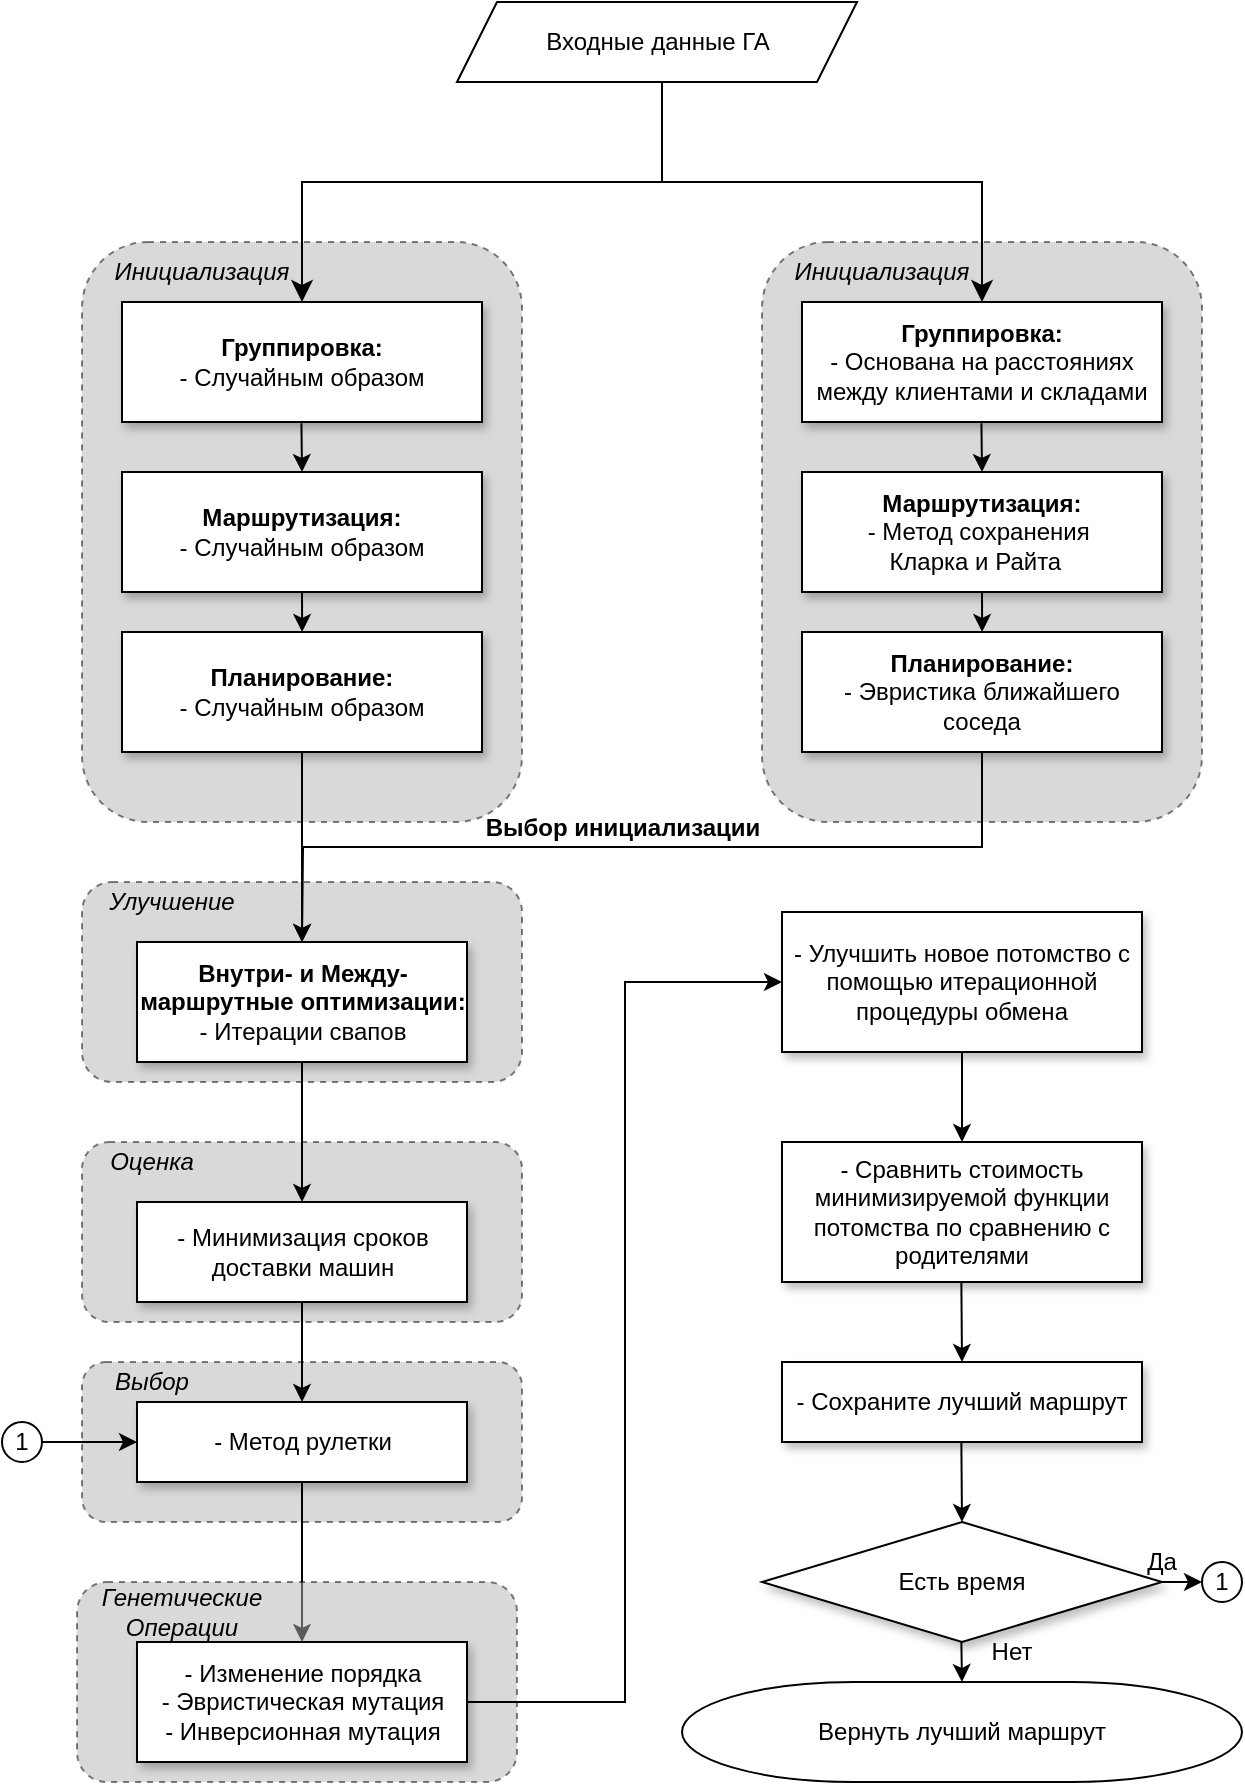 <mxfile version="26.1.2">
  <diagram name="Страница — 1" id="3fvX_lJtvnCabf4f2G2D">
    <mxGraphModel dx="779" dy="512" grid="1" gridSize="10" guides="1" tooltips="1" connect="1" arrows="1" fold="1" page="1" pageScale="1" pageWidth="1100" pageHeight="850" math="0" shadow="0">
      <root>
        <mxCell id="0" />
        <mxCell id="1" parent="0" />
        <mxCell id="PLJpYmD_nWuvWK7xJkEg-11" value="" style="rounded=1;whiteSpace=wrap;html=1;dashed=1;opacity=50;fillColor=#B3B3B3;glass=0;shadow=0;labelBackgroundColor=none;" vertex="1" parent="1">
          <mxGeometry x="210" y="170" width="220" height="290" as="geometry" />
        </mxCell>
        <mxCell id="PLJpYmD_nWuvWK7xJkEg-1" value="Входные данные ГА" style="shape=parallelogram;perimeter=parallelogramPerimeter;whiteSpace=wrap;html=1;fixedSize=1;" vertex="1" parent="1">
          <mxGeometry x="397.5" y="50" width="200" height="40" as="geometry" />
        </mxCell>
        <mxCell id="PLJpYmD_nWuvWK7xJkEg-5" value="&lt;b&gt;Группировка:&lt;/b&gt;&lt;br&gt;- Случайным образом" style="rounded=0;whiteSpace=wrap;html=1;shadow=1;glass=0;" vertex="1" parent="1">
          <mxGeometry x="230" y="200" width="180" height="60" as="geometry" />
        </mxCell>
        <mxCell id="PLJpYmD_nWuvWK7xJkEg-14" value="&lt;b&gt;Маршрутизация:&lt;/b&gt;&lt;br&gt;- Случайным образом" style="rounded=0;whiteSpace=wrap;html=1;shadow=1;glass=0;" vertex="1" parent="1">
          <mxGeometry x="230" y="285" width="180" height="60" as="geometry" />
        </mxCell>
        <mxCell id="PLJpYmD_nWuvWK7xJkEg-15" value="&lt;b&gt;Планирование:&lt;/b&gt;&lt;br&gt;- Случайным образом" style="rounded=0;whiteSpace=wrap;html=1;shadow=1;glass=0;" vertex="1" parent="1">
          <mxGeometry x="230" y="365" width="180" height="60" as="geometry" />
        </mxCell>
        <mxCell id="PLJpYmD_nWuvWK7xJkEg-17" value="" style="endArrow=classic;html=1;rounded=0;entryX=0.5;entryY=0;entryDx=0;entryDy=0;" edge="1" parent="1" target="PLJpYmD_nWuvWK7xJkEg-14">
          <mxGeometry width="50" height="50" relative="1" as="geometry">
            <mxPoint x="319.72" y="260.6" as="sourcePoint" />
            <mxPoint x="320" y="280" as="targetPoint" />
          </mxGeometry>
        </mxCell>
        <mxCell id="PLJpYmD_nWuvWK7xJkEg-18" value="" style="endArrow=classic;html=1;rounded=0;entryX=0.5;entryY=0;entryDx=0;entryDy=0;exitX=0.5;exitY=1;exitDx=0;exitDy=0;" edge="1" parent="1" source="PLJpYmD_nWuvWK7xJkEg-14">
          <mxGeometry width="50" height="50" relative="1" as="geometry">
            <mxPoint x="320" y="350" as="sourcePoint" />
            <mxPoint x="320.07" y="365" as="targetPoint" />
          </mxGeometry>
        </mxCell>
        <mxCell id="PLJpYmD_nWuvWK7xJkEg-19" value="" style="edgeStyle=orthogonalEdgeStyle;endArrow=classic;html=1;rounded=0;endSize=8;startSize=8;entryX=0.5;entryY=0;entryDx=0;entryDy=0;" edge="1" parent="1" target="PLJpYmD_nWuvWK7xJkEg-5">
          <mxGeometry width="50" height="50" relative="1" as="geometry">
            <mxPoint x="500" y="91" as="sourcePoint" />
            <mxPoint x="330" y="150" as="targetPoint" />
            <Array as="points">
              <mxPoint x="500" y="140" />
              <mxPoint x="320" y="140" />
            </Array>
          </mxGeometry>
        </mxCell>
        <mxCell id="PLJpYmD_nWuvWK7xJkEg-20" value="" style="rounded=1;whiteSpace=wrap;html=1;dashed=1;opacity=50;fillColor=#B3B3B3;glass=0;shadow=0;labelBackgroundColor=none;" vertex="1" parent="1">
          <mxGeometry x="550" y="170" width="220" height="290" as="geometry" />
        </mxCell>
        <mxCell id="PLJpYmD_nWuvWK7xJkEg-21" value="&lt;b&gt;Группировка:&lt;/b&gt;&lt;br&gt;- Основана на расстояниях между клиентами и складами" style="rounded=0;whiteSpace=wrap;html=1;shadow=1;glass=0;" vertex="1" parent="1">
          <mxGeometry x="570" y="200" width="180" height="60" as="geometry" />
        </mxCell>
        <mxCell id="PLJpYmD_nWuvWK7xJkEg-22" value="&lt;b&gt;Маршрутизация:&lt;/b&gt;&lt;br&gt;- Метод сохранения&amp;nbsp;&lt;div&gt;Кларка и Райта&amp;nbsp;&amp;nbsp;&lt;/div&gt;" style="rounded=0;whiteSpace=wrap;html=1;shadow=1;glass=0;" vertex="1" parent="1">
          <mxGeometry x="570" y="285" width="180" height="60" as="geometry" />
        </mxCell>
        <mxCell id="PLJpYmD_nWuvWK7xJkEg-23" value="&lt;b&gt;Планирование:&lt;/b&gt;&lt;br&gt;- Эвристика ближайшего соседа" style="rounded=0;whiteSpace=wrap;html=1;shadow=1;glass=0;" vertex="1" parent="1">
          <mxGeometry x="570" y="365" width="180" height="60" as="geometry" />
        </mxCell>
        <mxCell id="PLJpYmD_nWuvWK7xJkEg-24" value="" style="endArrow=classic;html=1;rounded=0;entryX=0.5;entryY=0;entryDx=0;entryDy=0;" edge="1" parent="1" target="PLJpYmD_nWuvWK7xJkEg-22">
          <mxGeometry width="50" height="50" relative="1" as="geometry">
            <mxPoint x="659.72" y="260.6" as="sourcePoint" />
            <mxPoint x="660" y="280" as="targetPoint" />
          </mxGeometry>
        </mxCell>
        <mxCell id="PLJpYmD_nWuvWK7xJkEg-25" value="" style="endArrow=classic;html=1;rounded=0;entryX=0.5;entryY=0;entryDx=0;entryDy=0;exitX=0.5;exitY=1;exitDx=0;exitDy=0;" edge="1" parent="1" source="PLJpYmD_nWuvWK7xJkEg-22">
          <mxGeometry width="50" height="50" relative="1" as="geometry">
            <mxPoint x="660" y="350" as="sourcePoint" />
            <mxPoint x="660.07" y="365" as="targetPoint" />
          </mxGeometry>
        </mxCell>
        <mxCell id="PLJpYmD_nWuvWK7xJkEg-26" value="" style="edgeStyle=orthogonalEdgeStyle;endArrow=classic;html=1;rounded=0;endSize=8;startSize=8;entryX=0.5;entryY=0;entryDx=0;entryDy=0;exitX=0.5;exitY=1;exitDx=0;exitDy=0;" edge="1" parent="1" target="PLJpYmD_nWuvWK7xJkEg-21" source="PLJpYmD_nWuvWK7xJkEg-1">
          <mxGeometry width="50" height="50" relative="1" as="geometry">
            <mxPoint x="500" y="120" as="sourcePoint" />
            <mxPoint x="650" y="179" as="targetPoint" />
            <Array as="points">
              <mxPoint x="500" y="90" />
              <mxPoint x="500" y="140" />
              <mxPoint x="660" y="140" />
            </Array>
          </mxGeometry>
        </mxCell>
        <mxCell id="PLJpYmD_nWuvWK7xJkEg-27" value="" style="rounded=1;whiteSpace=wrap;html=1;dashed=1;opacity=50;fillColor=#B3B3B3;glass=0;shadow=0;labelBackgroundColor=none;" vertex="1" parent="1">
          <mxGeometry x="210" y="490" width="220" height="100" as="geometry" />
        </mxCell>
        <mxCell id="PLJpYmD_nWuvWK7xJkEg-28" value="&lt;b&gt;Внутри- и Между-маршрутные оптимизации:&lt;/b&gt;&lt;div&gt;- Итерации свапов&lt;/div&gt;" style="rounded=0;whiteSpace=wrap;html=1;shadow=1;glass=0;" vertex="1" parent="1">
          <mxGeometry x="237.5" y="520" width="165" height="60" as="geometry" />
        </mxCell>
        <mxCell id="PLJpYmD_nWuvWK7xJkEg-34" value="" style="rounded=1;whiteSpace=wrap;html=1;dashed=1;opacity=50;fillColor=#B3B3B3;glass=0;shadow=0;labelBackgroundColor=none;" vertex="1" parent="1">
          <mxGeometry x="210" y="620" width="220" height="90" as="geometry" />
        </mxCell>
        <mxCell id="PLJpYmD_nWuvWK7xJkEg-35" value="- Минимизация сроков доставки машин" style="rounded=0;whiteSpace=wrap;html=1;shadow=1;glass=0;" vertex="1" parent="1">
          <mxGeometry x="237.5" y="650" width="165" height="50" as="geometry" />
        </mxCell>
        <mxCell id="PLJpYmD_nWuvWK7xJkEg-36" value="" style="rounded=1;whiteSpace=wrap;html=1;dashed=1;opacity=50;fillColor=#B3B3B3;glass=0;shadow=0;labelBackgroundColor=none;" vertex="1" parent="1">
          <mxGeometry x="210" y="730" width="220" height="80" as="geometry" />
        </mxCell>
        <mxCell id="PLJpYmD_nWuvWK7xJkEg-66" style="edgeStyle=orthogonalEdgeStyle;rounded=0;orthogonalLoop=1;jettySize=auto;html=1;exitX=0.5;exitY=1;exitDx=0;exitDy=0;entryX=0.5;entryY=0;entryDx=0;entryDy=0;" edge="1" parent="1" source="PLJpYmD_nWuvWK7xJkEg-37" target="PLJpYmD_nWuvWK7xJkEg-39">
          <mxGeometry relative="1" as="geometry" />
        </mxCell>
        <mxCell id="PLJpYmD_nWuvWK7xJkEg-37" value="-&amp;nbsp;Метод рулетки" style="rounded=0;whiteSpace=wrap;html=1;shadow=1;glass=0;" vertex="1" parent="1">
          <mxGeometry x="237.5" y="750" width="165" height="40" as="geometry" />
        </mxCell>
        <mxCell id="PLJpYmD_nWuvWK7xJkEg-38" value="" style="rounded=1;whiteSpace=wrap;html=1;dashed=1;opacity=50;fillColor=#B3B3B3;glass=0;shadow=0;labelBackgroundColor=none;" vertex="1" parent="1">
          <mxGeometry x="207.5" y="840" width="220" height="100" as="geometry" />
        </mxCell>
        <mxCell id="PLJpYmD_nWuvWK7xJkEg-39" value="- Изменение порядка&lt;div&gt;- Эвристическая мутация&lt;/div&gt;&lt;div&gt;- Инверсионная мутация&lt;/div&gt;" style="rounded=0;whiteSpace=wrap;html=1;shadow=1;glass=0;" vertex="1" parent="1">
          <mxGeometry x="237.5" y="870" width="165" height="60" as="geometry" />
        </mxCell>
        <mxCell id="PLJpYmD_nWuvWK7xJkEg-40" value="&lt;div&gt;- Улучшить новое&amp;nbsp;&lt;span style=&quot;background-color: transparent; color: light-dark(rgb(0, 0, 0), rgb(255, 255, 255));&quot;&gt;потомство с помощью итерационной&lt;/span&gt;&lt;/div&gt;&lt;div&gt;процедуры обмена&lt;/div&gt;" style="rounded=0;whiteSpace=wrap;html=1;shadow=1;" vertex="1" parent="1">
          <mxGeometry x="560" y="505" width="180" height="70" as="geometry" />
        </mxCell>
        <mxCell id="PLJpYmD_nWuvWK7xJkEg-41" value="- Сравнить стоимость минимизируемой функции потомства по сравнению с родителями" style="rounded=0;whiteSpace=wrap;html=1;shadow=1;" vertex="1" parent="1">
          <mxGeometry x="560" y="620" width="180" height="70" as="geometry" />
        </mxCell>
        <mxCell id="PLJpYmD_nWuvWK7xJkEg-42" value="- Сохраните лучший маршрут" style="rounded=0;whiteSpace=wrap;html=1;shadow=1;" vertex="1" parent="1">
          <mxGeometry x="560" y="730" width="180" height="40" as="geometry" />
        </mxCell>
        <mxCell id="PLJpYmD_nWuvWK7xJkEg-74" style="edgeStyle=orthogonalEdgeStyle;rounded=0;orthogonalLoop=1;jettySize=auto;html=1;exitX=1;exitY=0.5;exitDx=0;exitDy=0;entryX=0;entryY=0.5;entryDx=0;entryDy=0;" edge="1" parent="1" source="PLJpYmD_nWuvWK7xJkEg-43" target="PLJpYmD_nWuvWK7xJkEg-72">
          <mxGeometry relative="1" as="geometry" />
        </mxCell>
        <mxCell id="PLJpYmD_nWuvWK7xJkEg-43" value="Есть время" style="rhombus;whiteSpace=wrap;html=1;shadow=1;" vertex="1" parent="1">
          <mxGeometry x="550" y="810" width="200" height="60" as="geometry" />
        </mxCell>
        <mxCell id="PLJpYmD_nWuvWK7xJkEg-47" value="Вернуть лучший маршрут" style="strokeWidth=1;html=1;shape=mxgraph.flowchart.terminator;whiteSpace=wrap;" vertex="1" parent="1">
          <mxGeometry x="510" y="890" width="280" height="50" as="geometry" />
        </mxCell>
        <mxCell id="PLJpYmD_nWuvWK7xJkEg-48" value="" style="endArrow=classic;html=1;rounded=0;exitX=0.5;exitY=1;exitDx=0;exitDy=0;entryX=0.5;entryY=0;entryDx=0;entryDy=0;" edge="1" parent="1" source="PLJpYmD_nWuvWK7xJkEg-15" target="PLJpYmD_nWuvWK7xJkEg-28">
          <mxGeometry width="50" height="50" relative="1" as="geometry">
            <mxPoint x="430" y="480" as="sourcePoint" />
            <mxPoint x="480" y="430" as="targetPoint" />
          </mxGeometry>
        </mxCell>
        <mxCell id="PLJpYmD_nWuvWK7xJkEg-49" value="" style="endArrow=classic;html=1;rounded=0;exitX=0.5;exitY=1;exitDx=0;exitDy=0;edgeStyle=orthogonalEdgeStyle;" edge="1" parent="1" source="PLJpYmD_nWuvWK7xJkEg-23">
          <mxGeometry width="50" height="50" relative="1" as="geometry">
            <mxPoint x="430" y="480" as="sourcePoint" />
            <mxPoint x="320" y="520" as="targetPoint" />
          </mxGeometry>
        </mxCell>
        <mxCell id="PLJpYmD_nWuvWK7xJkEg-50" value="&lt;b&gt;Выбор инициализации&lt;/b&gt;" style="text;html=1;align=center;verticalAlign=middle;resizable=0;points=[];autosize=1;strokeColor=none;fillColor=none;" vertex="1" parent="1">
          <mxGeometry x="400" y="448" width="160" height="30" as="geometry" />
        </mxCell>
        <mxCell id="PLJpYmD_nWuvWK7xJkEg-51" value="" style="endArrow=classic;html=1;rounded=0;exitX=0.5;exitY=1;exitDx=0;exitDy=0;" edge="1" parent="1" source="PLJpYmD_nWuvWK7xJkEg-28" target="PLJpYmD_nWuvWK7xJkEg-35">
          <mxGeometry width="50" height="50" relative="1" as="geometry">
            <mxPoint x="430" y="570" as="sourcePoint" />
            <mxPoint x="480" y="520" as="targetPoint" />
          </mxGeometry>
        </mxCell>
        <mxCell id="PLJpYmD_nWuvWK7xJkEg-52" value="" style="endArrow=classic;html=1;rounded=0;exitX=0.5;exitY=1;exitDx=0;exitDy=0;entryX=0.5;entryY=0;entryDx=0;entryDy=0;" edge="1" parent="1" source="PLJpYmD_nWuvWK7xJkEg-35" target="PLJpYmD_nWuvWK7xJkEg-37">
          <mxGeometry width="50" height="50" relative="1" as="geometry">
            <mxPoint x="317.18" y="690" as="sourcePoint" />
            <mxPoint x="317.18" y="760" as="targetPoint" />
          </mxGeometry>
        </mxCell>
        <mxCell id="PLJpYmD_nWuvWK7xJkEg-55" value="" style="endArrow=classic;html=1;rounded=0;exitX=1;exitY=0.5;exitDx=0;exitDy=0;entryX=0;entryY=0.5;entryDx=0;entryDy=0;edgeStyle=elbowEdgeStyle;" edge="1" parent="1" source="PLJpYmD_nWuvWK7xJkEg-39" target="PLJpYmD_nWuvWK7xJkEg-40">
          <mxGeometry width="50" height="50" relative="1" as="geometry">
            <mxPoint x="430" y="720" as="sourcePoint" />
            <mxPoint x="480" y="670" as="targetPoint" />
          </mxGeometry>
        </mxCell>
        <mxCell id="PLJpYmD_nWuvWK7xJkEg-56" value="" style="endArrow=classic;html=1;rounded=0;exitX=0.5;exitY=1;exitDx=0;exitDy=0;entryX=0.5;entryY=0;entryDx=0;entryDy=0;" edge="1" parent="1" source="PLJpYmD_nWuvWK7xJkEg-40" target="PLJpYmD_nWuvWK7xJkEg-41">
          <mxGeometry width="50" height="50" relative="1" as="geometry">
            <mxPoint x="430" y="720" as="sourcePoint" />
            <mxPoint x="480" y="670" as="targetPoint" />
          </mxGeometry>
        </mxCell>
        <mxCell id="PLJpYmD_nWuvWK7xJkEg-57" value="" style="endArrow=classic;html=1;rounded=0;exitX=0.5;exitY=1;exitDx=0;exitDy=0;" edge="1" parent="1">
          <mxGeometry width="50" height="50" relative="1" as="geometry">
            <mxPoint x="649.68" y="690" as="sourcePoint" />
            <mxPoint x="650" y="730" as="targetPoint" />
          </mxGeometry>
        </mxCell>
        <mxCell id="PLJpYmD_nWuvWK7xJkEg-58" value="" style="endArrow=classic;html=1;rounded=0;exitX=0.5;exitY=1;exitDx=0;exitDy=0;" edge="1" parent="1">
          <mxGeometry width="50" height="50" relative="1" as="geometry">
            <mxPoint x="649.68" y="770" as="sourcePoint" />
            <mxPoint x="650" y="810" as="targetPoint" />
          </mxGeometry>
        </mxCell>
        <mxCell id="PLJpYmD_nWuvWK7xJkEg-59" value="" style="endArrow=classic;html=1;rounded=0;exitX=0.5;exitY=1;exitDx=0;exitDy=0;" edge="1" parent="1">
          <mxGeometry width="50" height="50" relative="1" as="geometry">
            <mxPoint x="649.68" y="870" as="sourcePoint" />
            <mxPoint x="650" y="890" as="targetPoint" />
          </mxGeometry>
        </mxCell>
        <mxCell id="PLJpYmD_nWuvWK7xJkEg-60" value="&lt;i&gt;Инициализация&lt;/i&gt;" style="text;html=1;align=center;verticalAlign=middle;whiteSpace=wrap;rounded=0;" vertex="1" parent="1">
          <mxGeometry x="220" y="180" width="100" height="10" as="geometry" />
        </mxCell>
        <mxCell id="PLJpYmD_nWuvWK7xJkEg-61" value="&lt;i&gt;Инициализация&lt;/i&gt;" style="text;html=1;align=center;verticalAlign=middle;whiteSpace=wrap;rounded=0;" vertex="1" parent="1">
          <mxGeometry x="560" y="180" width="100" height="10" as="geometry" />
        </mxCell>
        <mxCell id="PLJpYmD_nWuvWK7xJkEg-63" value="&lt;i&gt;Улучшение&lt;/i&gt;" style="text;html=1;align=center;verticalAlign=middle;whiteSpace=wrap;rounded=0;" vertex="1" parent="1">
          <mxGeometry x="220" y="495" width="70" height="10" as="geometry" />
        </mxCell>
        <mxCell id="PLJpYmD_nWuvWK7xJkEg-64" value="&lt;i&gt;Оценка&lt;/i&gt;" style="text;html=1;align=center;verticalAlign=middle;whiteSpace=wrap;rounded=0;" vertex="1" parent="1">
          <mxGeometry x="220" y="620" width="50" height="20" as="geometry" />
        </mxCell>
        <mxCell id="PLJpYmD_nWuvWK7xJkEg-67" value="&lt;i&gt;Выбор&lt;/i&gt;" style="text;html=1;align=center;verticalAlign=middle;whiteSpace=wrap;rounded=0;" vertex="1" parent="1">
          <mxGeometry x="220" y="730" width="50" height="20" as="geometry" />
        </mxCell>
        <mxCell id="PLJpYmD_nWuvWK7xJkEg-69" value="&lt;div&gt;&lt;i&gt;Генетические&lt;/i&gt;&lt;/div&gt;&lt;div&gt;&lt;i&gt;Операции&lt;/i&gt;&lt;/div&gt;" style="text;html=1;align=center;verticalAlign=middle;whiteSpace=wrap;rounded=0;" vertex="1" parent="1">
          <mxGeometry x="230" y="840" width="60" height="30" as="geometry" />
        </mxCell>
        <mxCell id="PLJpYmD_nWuvWK7xJkEg-70" value="Нет" style="text;html=1;align=center;verticalAlign=middle;whiteSpace=wrap;rounded=0;" vertex="1" parent="1">
          <mxGeometry x="650" y="870" width="50" height="10" as="geometry" />
        </mxCell>
        <mxCell id="PLJpYmD_nWuvWK7xJkEg-73" style="edgeStyle=orthogonalEdgeStyle;rounded=0;orthogonalLoop=1;jettySize=auto;html=1;entryX=0;entryY=0.5;entryDx=0;entryDy=0;" edge="1" parent="1" source="PLJpYmD_nWuvWK7xJkEg-71" target="PLJpYmD_nWuvWK7xJkEg-37">
          <mxGeometry relative="1" as="geometry" />
        </mxCell>
        <mxCell id="PLJpYmD_nWuvWK7xJkEg-71" value="1" style="ellipse;whiteSpace=wrap;html=1;aspect=fixed;" vertex="1" parent="1">
          <mxGeometry x="170" y="760" width="20" height="20" as="geometry" />
        </mxCell>
        <mxCell id="PLJpYmD_nWuvWK7xJkEg-72" value="1" style="ellipse;whiteSpace=wrap;html=1;aspect=fixed;" vertex="1" parent="1">
          <mxGeometry x="770" y="830" width="20" height="20" as="geometry" />
        </mxCell>
        <mxCell id="PLJpYmD_nWuvWK7xJkEg-75" value="Да" style="text;html=1;align=center;verticalAlign=middle;whiteSpace=wrap;rounded=0;" vertex="1" parent="1">
          <mxGeometry x="740" y="820" width="20" height="20" as="geometry" />
        </mxCell>
      </root>
    </mxGraphModel>
  </diagram>
</mxfile>

